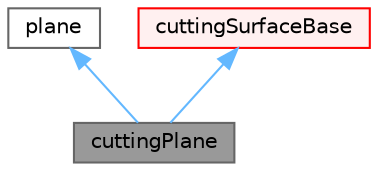 digraph "cuttingPlane"
{
 // LATEX_PDF_SIZE
  bgcolor="transparent";
  edge [fontname=Helvetica,fontsize=10,labelfontname=Helvetica,labelfontsize=10];
  node [fontname=Helvetica,fontsize=10,shape=box,height=0.2,width=0.4];
  Node1 [id="Node000001",label="cuttingPlane",height=0.2,width=0.4,color="gray40", fillcolor="grey60", style="filled", fontcolor="black",tooltip="Constructs cutting plane through a mesh."];
  Node2 -> Node1 [id="edge1_Node000001_Node000002",dir="back",color="steelblue1",style="solid",tooltip=" "];
  Node2 [id="Node000002",label="plane",height=0.2,width=0.4,color="gray40", fillcolor="white", style="filled",URL="$classFoam_1_1plane.html",tooltip="Geometric class that creates a 3D plane and can return the intersection point between a line and the ..."];
  Node3 -> Node1 [id="edge2_Node000001_Node000003",dir="back",color="steelblue1",style="solid",tooltip=" "];
  Node3 [id="Node000003",label="cuttingSurfaceBase",height=0.2,width=0.4,color="red", fillcolor="#FFF0F0", style="filled",URL="$classFoam_1_1cuttingSurfaceBase.html",tooltip="Base for creating a MeshedSurface by performing some type of cell cutting/intersection."];
}

